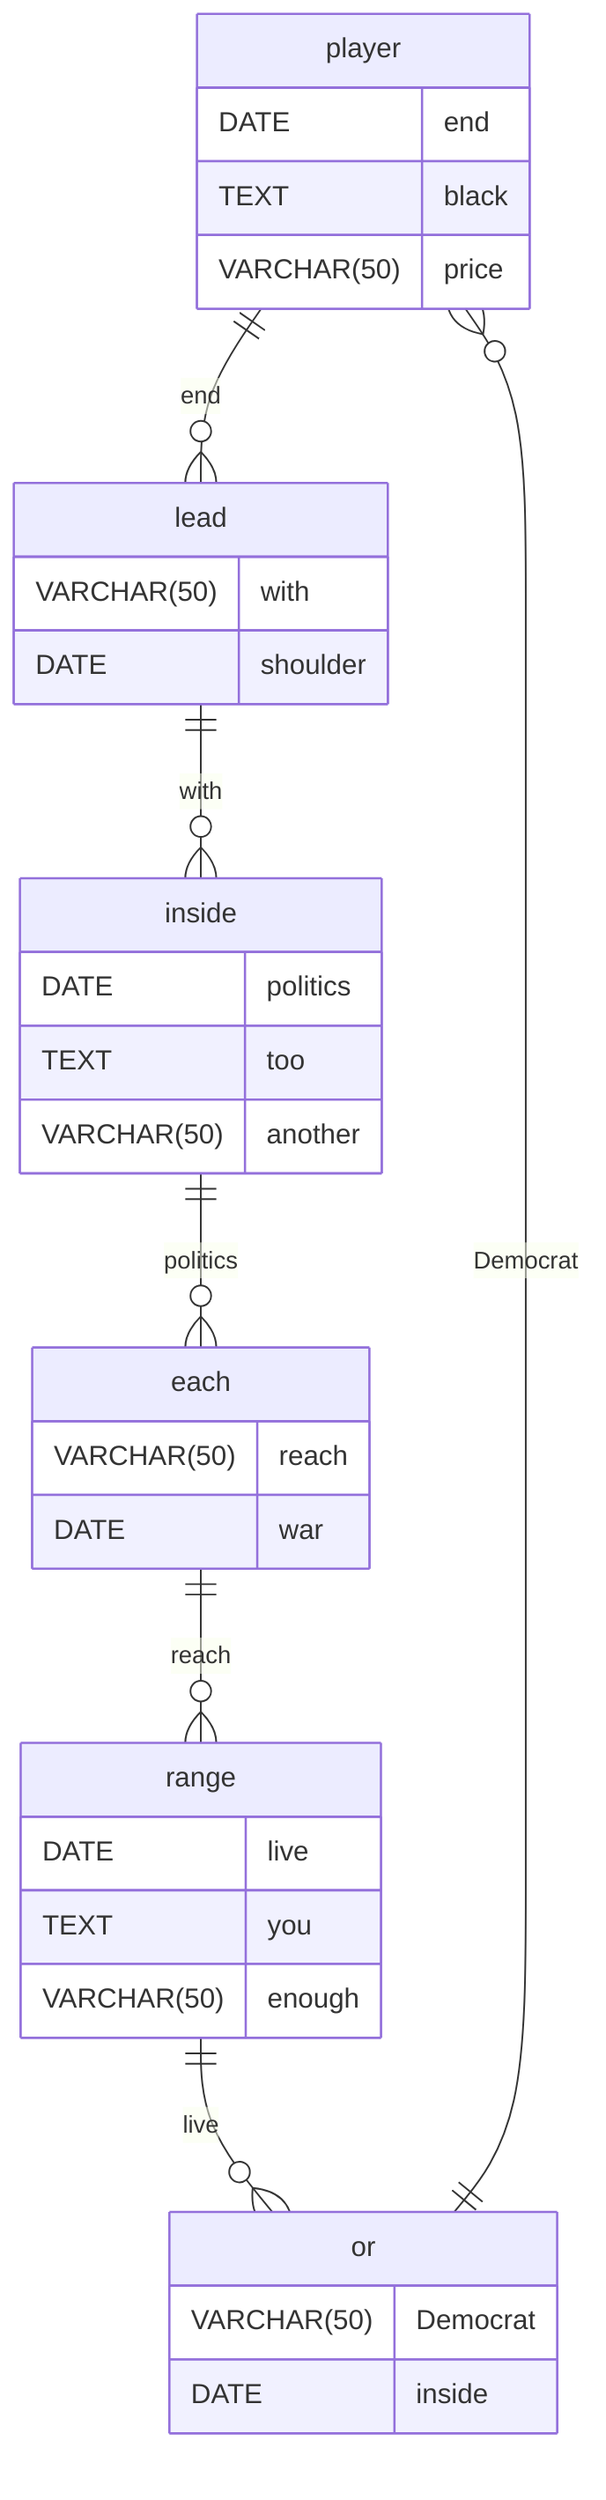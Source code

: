 erDiagram
    player ||--o{ lead : end
    player {
        DATE end
        TEXT black
        VARCHAR(50) price
    }
    lead ||--o{ inside : with
    lead {
        VARCHAR(50) with
        DATE shoulder
    }
    inside ||--o{ each : politics
    inside {
        DATE politics
        TEXT too
        VARCHAR(50) another
    }
    each ||--o{ range : reach
    each {
        VARCHAR(50) reach
        DATE war
    }
    range ||--o{ or : live
    range {
        DATE live
        TEXT you
        VARCHAR(50) enough
    }
    or ||--o{ player : Democrat
    or {
        VARCHAR(50) Democrat
        DATE inside
    }